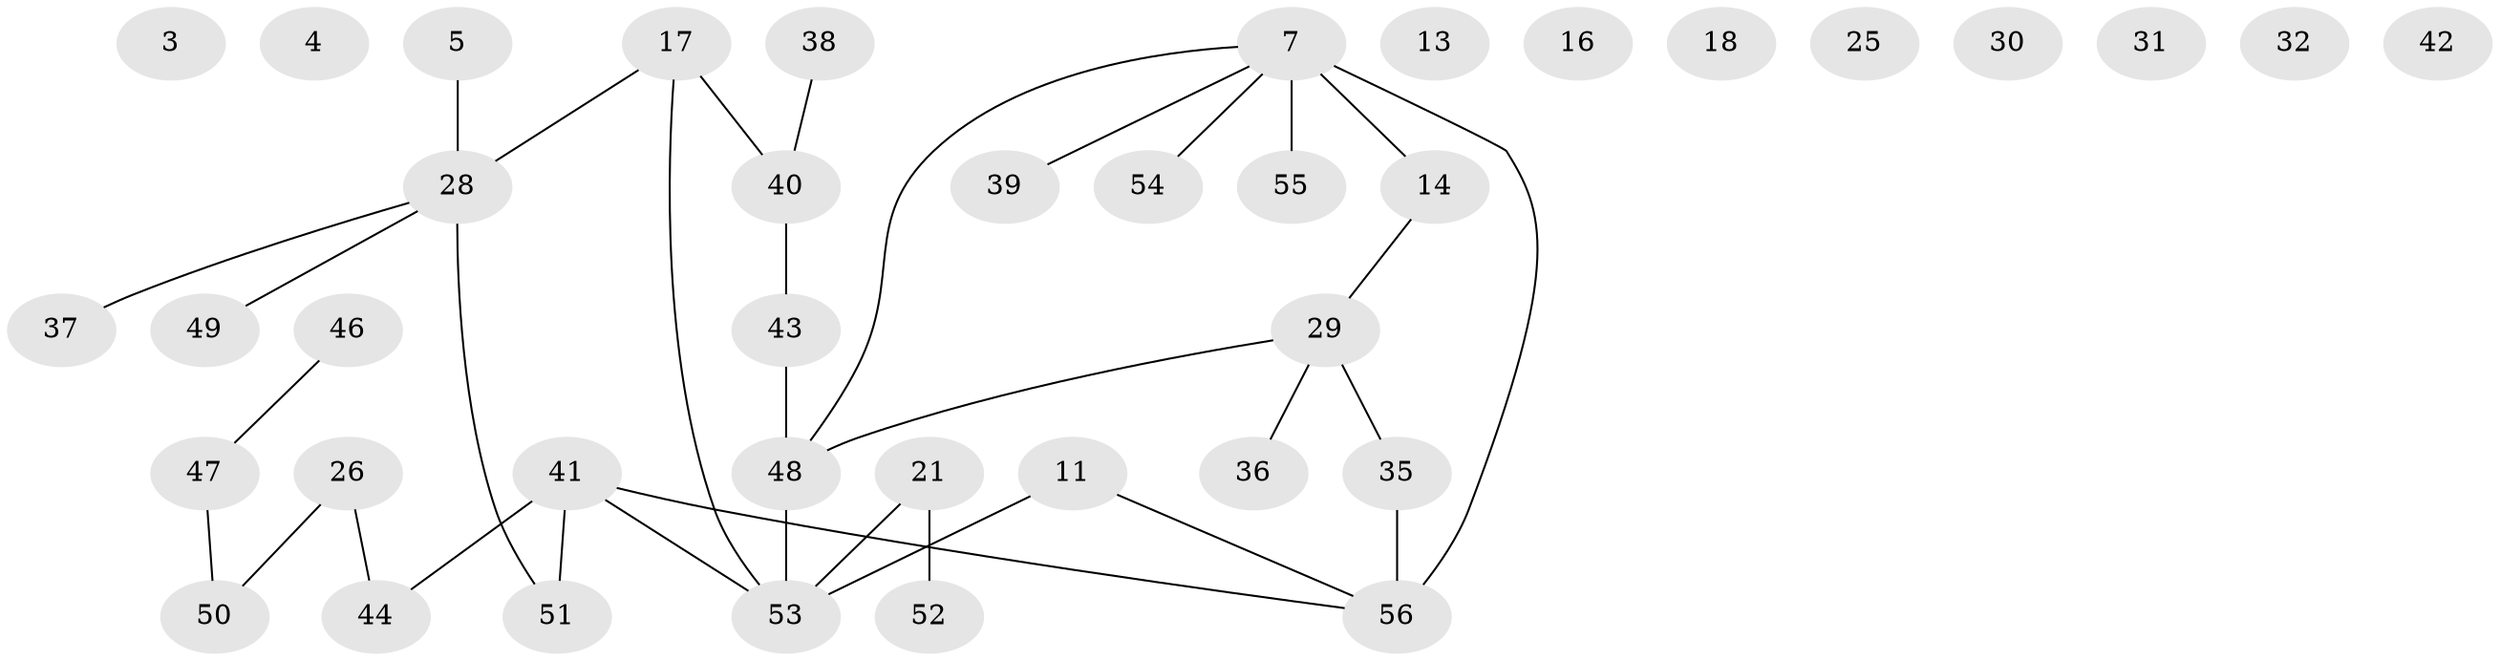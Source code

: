 // original degree distribution, {2: 0.30357142857142855, 3: 0.14285714285714285, 0: 0.17857142857142858, 1: 0.21428571428571427, 5: 0.08928571428571429, 7: 0.017857142857142856, 4: 0.05357142857142857}
// Generated by graph-tools (version 1.1) at 2025/42/03/04/25 21:42:33]
// undirected, 39 vertices, 34 edges
graph export_dot {
graph [start="1"]
  node [color=gray90,style=filled];
  3;
  4;
  5;
  7 [super="+1"];
  11;
  13;
  14;
  16;
  17 [super="+12+10"];
  18;
  21;
  25;
  26;
  28 [super="+2+15"];
  29;
  30;
  31;
  32;
  35;
  36;
  37;
  38;
  39;
  40 [super="+20+33+24"];
  41;
  42;
  43;
  44;
  46;
  47 [super="+45"];
  48 [super="+22+27"];
  49;
  50;
  51;
  52 [super="+8"];
  53 [super="+19+34"];
  54;
  55 [super="+9"];
  56 [super="+23"];
  5 -- 28;
  7 -- 14;
  7 -- 39;
  7 -- 54;
  7 -- 55;
  7 -- 56 [weight=2];
  7 -- 48;
  11 -- 56;
  11 -- 53 [weight=2];
  14 -- 29;
  17 -- 28 [weight=2];
  17 -- 53 [weight=3];
  17 -- 40;
  21 -- 52;
  21 -- 53;
  26 -- 44;
  26 -- 50;
  28 -- 49;
  28 -- 51;
  28 -- 37;
  29 -- 35;
  29 -- 36;
  29 -- 48;
  35 -- 56;
  38 -- 40;
  40 -- 43;
  41 -- 44;
  41 -- 51;
  41 -- 56;
  41 -- 53;
  43 -- 48;
  46 -- 47;
  47 -- 50;
  48 -- 53 [weight=2];
}
